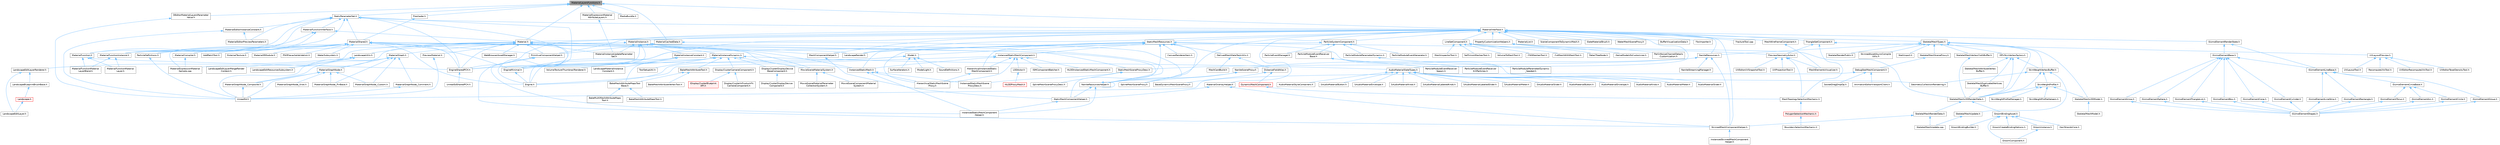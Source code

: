 digraph "MaterialLayersFunctions.h"
{
 // INTERACTIVE_SVG=YES
 // LATEX_PDF_SIZE
  bgcolor="transparent";
  edge [fontname=Helvetica,fontsize=10,labelfontname=Helvetica,labelfontsize=10];
  node [fontname=Helvetica,fontsize=10,shape=box,height=0.2,width=0.4];
  Node1 [id="Node000001",label="MaterialLayersFunctions.h",height=0.2,width=0.4,color="gray40", fillcolor="grey60", style="filled", fontcolor="black",tooltip=" "];
  Node1 -> Node2 [id="edge1_Node000001_Node000002",dir="back",color="steelblue1",style="solid",tooltip=" "];
  Node2 [id="Node000002",label="DEditorMaterialLayersParameter\lValue.h",height=0.2,width=0.4,color="grey40", fillcolor="white", style="filled",URL="$d8/d85/DEditorMaterialLayersParameterValue_8h.html",tooltip=" "];
  Node2 -> Node3 [id="edge2_Node000002_Node000003",dir="back",color="steelblue1",style="solid",tooltip=" "];
  Node3 [id="Node000003",label="UnrealEd.h",height=0.2,width=0.4,color="grey40", fillcolor="white", style="filled",URL="$d2/d5f/UnrealEd_8h.html",tooltip=" "];
  Node1 -> Node4 [id="edge3_Node000001_Node000004",dir="back",color="steelblue1",style="solid",tooltip=" "];
  Node4 [id="Node000004",label="Material.h",height=0.2,width=0.4,color="grey40", fillcolor="white", style="filled",URL="$df/d12/Material_8h.html",tooltip=" "];
  Node4 -> Node5 [id="edge4_Node000004_Node000005",dir="back",color="steelblue1",style="solid",tooltip=" "];
  Node5 [id="Node000005",label="EngineMinimal.h",height=0.2,width=0.4,color="grey40", fillcolor="white", style="filled",URL="$d0/d2c/EngineMinimal_8h.html",tooltip=" "];
  Node5 -> Node6 [id="edge5_Node000005_Node000006",dir="back",color="steelblue1",style="solid",tooltip=" "];
  Node6 [id="Node000006",label="Engine.h",height=0.2,width=0.4,color="grey40", fillcolor="white", style="filled",URL="$d1/d34/Public_2Engine_8h.html",tooltip=" "];
  Node4 -> Node7 [id="edge6_Node000004_Node000007",dir="back",color="steelblue1",style="solid",tooltip=" "];
  Node7 [id="Node000007",label="EngineSharedPCH.h",height=0.2,width=0.4,color="grey40", fillcolor="white", style="filled",URL="$dc/dbb/EngineSharedPCH_8h.html",tooltip=" "];
  Node7 -> Node8 [id="edge7_Node000007_Node000008",dir="back",color="steelblue1",style="solid",tooltip=" "];
  Node8 [id="Node000008",label="UnrealEdSharedPCH.h",height=0.2,width=0.4,color="grey40", fillcolor="white", style="filled",URL="$d1/de6/UnrealEdSharedPCH_8h.html",tooltip=" "];
  Node4 -> Node9 [id="edge8_Node000004_Node000009",dir="back",color="steelblue1",style="solid",tooltip=" "];
  Node9 [id="Node000009",label="InstancedStaticMesh.h",height=0.2,width=0.4,color="grey40", fillcolor="white", style="filled",URL="$dd/d89/InstancedStaticMesh_8h.html",tooltip=" "];
  Node9 -> Node10 [id="edge9_Node000009_Node000010",dir="back",color="steelblue1",style="solid",tooltip=" "];
  Node10 [id="Node000010",label="HierarchicalStaticMeshScene\lProxy.h",height=0.2,width=0.4,color="grey40", fillcolor="white", style="filled",URL="$d3/d4d/HierarchicalStaticMeshSceneProxy_8h.html",tooltip=" "];
  Node9 -> Node11 [id="edge10_Node000009_Node000011",dir="back",color="steelblue1",style="solid",tooltip=" "];
  Node11 [id="Node000011",label="InstancedStaticMeshComponent\lHelper.h",height=0.2,width=0.4,color="grey40", fillcolor="white", style="filled",URL="$dc/dc7/InstancedStaticMeshComponentHelper_8h.html",tooltip=" "];
  Node9 -> Node12 [id="edge11_Node000009_Node000012",dir="back",color="steelblue1",style="solid",tooltip=" "];
  Node12 [id="Node000012",label="InstancedStaticMeshScene\lProxyDesc.h",height=0.2,width=0.4,color="grey40", fillcolor="white", style="filled",URL="$db/dcf/InstancedStaticMeshSceneProxyDesc_8h.html",tooltip=" "];
  Node4 -> Node13 [id="edge12_Node000004_Node000013",dir="back",color="steelblue1",style="solid",tooltip=" "];
  Node13 [id="Node000013",label="LandscapeEditResourcesSubsystem.h",height=0.2,width=0.4,color="grey40", fillcolor="white", style="filled",URL="$db/d28/LandscapeEditResourcesSubsystem_8h.html",tooltip=" "];
  Node4 -> Node14 [id="edge13_Node000004_Node000014",dir="back",color="steelblue1",style="solid",tooltip=" "];
  Node14 [id="Node000014",label="LandscapeUtils.h",height=0.2,width=0.4,color="grey40", fillcolor="white", style="filled",URL="$d0/dc0/LandscapeUtils_8h.html",tooltip=" "];
  Node14 -> Node15 [id="edge14_Node000014_Node000015",dir="back",color="steelblue1",style="solid",tooltip=" "];
  Node15 [id="Node000015",label="LandscapeEditLayerMergeRender\lContext.h",height=0.2,width=0.4,color="grey40", fillcolor="white", style="filled",URL="$d1/d40/LandscapeEditLayerMergeRenderContext_8h.html",tooltip=" "];
  Node14 -> Node16 [id="edge15_Node000014_Node000016",dir="back",color="steelblue1",style="solid",tooltip=" "];
  Node16 [id="Node000016",label="LandscapeEditLayerRenderer.h",height=0.2,width=0.4,color="grey40", fillcolor="white", style="filled",URL="$d4/ddf/LandscapeEditLayerRenderer_8h.html",tooltip=" "];
  Node16 -> Node17 [id="edge16_Node000016_Node000017",dir="back",color="steelblue1",style="solid",tooltip=" "];
  Node17 [id="Node000017",label="LandscapeBlueprintBrushBase.h",height=0.2,width=0.4,color="grey40", fillcolor="white", style="filled",URL="$d5/de5/LandscapeBlueprintBrushBase_8h.html",tooltip=" "];
  Node17 -> Node18 [id="edge17_Node000017_Node000018",dir="back",color="steelblue1",style="solid",tooltip=" "];
  Node18 [id="Node000018",label="Landscape.h",height=0.2,width=0.4,color="red", fillcolor="#FFF0F0", style="filled",URL="$d5/dd6/Landscape_8h.html",tooltip=" "];
  Node18 -> Node20 [id="edge18_Node000018_Node000020",dir="back",color="steelblue1",style="solid",tooltip=" "];
  Node20 [id="Node000020",label="LandscapeEditLayer.h",height=0.2,width=0.4,color="grey40", fillcolor="white", style="filled",URL="$d2/d34/LandscapeEditLayer_8h.html",tooltip=" "];
  Node16 -> Node20 [id="edge19_Node000016_Node000020",dir="back",color="steelblue1",style="solid",tooltip=" "];
  Node14 -> Node13 [id="edge20_Node000014_Node000013",dir="back",color="steelblue1",style="solid",tooltip=" "];
  Node4 -> Node24 [id="edge21_Node000004_Node000024",dir="back",color="steelblue1",style="solid",tooltip=" "];
  Node24 [id="Node000024",label="MaterialExpressionMaterial\lSample.cpp",height=0.2,width=0.4,color="grey40", fillcolor="white", style="filled",URL="$d0/dbd/MaterialExpressionMaterialSample_8cpp.html",tooltip=" "];
  Node4 -> Node25 [id="edge22_Node000004_Node000025",dir="back",color="steelblue1",style="solid",tooltip=" "];
  Node25 [id="Node000025",label="MaterialFunctionInstance.h",height=0.2,width=0.4,color="grey40", fillcolor="white", style="filled",URL="$dd/d09/MaterialFunctionInstance_8h.html",tooltip=" "];
  Node25 -> Node26 [id="edge23_Node000025_Node000026",dir="back",color="steelblue1",style="solid",tooltip=" "];
  Node26 [id="Node000026",label="MaterialFunctionMaterial\lLayer.h",height=0.2,width=0.4,color="grey40", fillcolor="white", style="filled",URL="$d5/db3/MaterialFunctionMaterialLayer_8h.html",tooltip=" "];
  Node25 -> Node27 [id="edge24_Node000025_Node000027",dir="back",color="steelblue1",style="solid",tooltip=" "];
  Node27 [id="Node000027",label="MaterialFunctionMaterial\lLayerBlend.h",height=0.2,width=0.4,color="grey40", fillcolor="white", style="filled",URL="$d9/d8a/MaterialFunctionMaterialLayerBlend_8h.html",tooltip=" "];
  Node4 -> Node28 [id="edge25_Node000004_Node000028",dir="back",color="steelblue1",style="solid",tooltip=" "];
  Node28 [id="Node000028",label="MaterialGraph.h",height=0.2,width=0.4,color="grey40", fillcolor="white", style="filled",URL="$dd/d8d/MaterialGraph_8h.html",tooltip=" "];
  Node28 -> Node29 [id="edge26_Node000028_Node000029",dir="back",color="steelblue1",style="solid",tooltip=" "];
  Node29 [id="Node000029",label="MaterialGraphNode.h",height=0.2,width=0.4,color="grey40", fillcolor="white", style="filled",URL="$d7/d89/MaterialGraphNode_8h.html",tooltip=" "];
  Node29 -> Node30 [id="edge27_Node000029_Node000030",dir="back",color="steelblue1",style="solid",tooltip=" "];
  Node30 [id="Node000030",label="MaterialGraphNode_Composite.h",height=0.2,width=0.4,color="grey40", fillcolor="white", style="filled",URL="$d0/d2a/MaterialGraphNode__Composite_8h.html",tooltip=" "];
  Node30 -> Node3 [id="edge28_Node000030_Node000003",dir="back",color="steelblue1",style="solid",tooltip=" "];
  Node29 -> Node31 [id="edge29_Node000029_Node000031",dir="back",color="steelblue1",style="solid",tooltip=" "];
  Node31 [id="Node000031",label="MaterialGraphNode_Custom.h",height=0.2,width=0.4,color="grey40", fillcolor="white", style="filled",URL="$d5/d6c/MaterialGraphNode__Custom_8h.html",tooltip=" "];
  Node29 -> Node32 [id="edge30_Node000029_Node000032",dir="back",color="steelblue1",style="solid",tooltip=" "];
  Node32 [id="Node000032",label="MaterialGraphNode_Knot.h",height=0.2,width=0.4,color="grey40", fillcolor="white", style="filled",URL="$d0/dfe/MaterialGraphNode__Knot_8h.html",tooltip=" "];
  Node29 -> Node33 [id="edge31_Node000029_Node000033",dir="back",color="steelblue1",style="solid",tooltip=" "];
  Node33 [id="Node000033",label="MaterialGraphNode_PinBase.h",height=0.2,width=0.4,color="grey40", fillcolor="white", style="filled",URL="$d5/dda/MaterialGraphNode__PinBase_8h.html",tooltip=" "];
  Node29 -> Node3 [id="edge32_Node000029_Node000003",dir="back",color="steelblue1",style="solid",tooltip=" "];
  Node28 -> Node34 [id="edge33_Node000028_Node000034",dir="back",color="steelblue1",style="solid",tooltip=" "];
  Node34 [id="Node000034",label="MaterialGraphNode_Comment.h",height=0.2,width=0.4,color="grey40", fillcolor="white", style="filled",URL="$da/db6/MaterialGraphNode__Comment_8h.html",tooltip=" "];
  Node34 -> Node3 [id="edge34_Node000034_Node000003",dir="back",color="steelblue1",style="solid",tooltip=" "];
  Node28 -> Node30 [id="edge35_Node000028_Node000030",dir="back",color="steelblue1",style="solid",tooltip=" "];
  Node28 -> Node31 [id="edge36_Node000028_Node000031",dir="back",color="steelblue1",style="solid",tooltip=" "];
  Node28 -> Node33 [id="edge37_Node000028_Node000033",dir="back",color="steelblue1",style="solid",tooltip=" "];
  Node28 -> Node3 [id="edge38_Node000028_Node000003",dir="back",color="steelblue1",style="solid",tooltip=" "];
  Node4 -> Node35 [id="edge39_Node000004_Node000035",dir="back",color="steelblue1",style="solid",tooltip=" "];
  Node35 [id="Node000035",label="MaterialInstanceUpdateParameter\lSet.h",height=0.2,width=0.4,color="grey40", fillcolor="white", style="filled",URL="$dd/df7/MaterialInstanceUpdateParameterSet_8h.html",tooltip=" "];
  Node4 -> Node36 [id="edge40_Node000004_Node000036",dir="back",color="steelblue1",style="solid",tooltip=" "];
  Node36 [id="Node000036",label="MeshComponentHelper.h",height=0.2,width=0.4,color="grey40", fillcolor="white", style="filled",URL="$d3/de8/MeshComponentHelper_8h.html",tooltip=" "];
  Node36 -> Node37 [id="edge41_Node000036_Node000037",dir="back",color="steelblue1",style="solid",tooltip=" "];
  Node37 [id="Node000037",label="StaticMeshComponentHelper.h",height=0.2,width=0.4,color="grey40", fillcolor="white", style="filled",URL="$dc/dc1/StaticMeshComponentHelper_8h.html",tooltip=" "];
  Node37 -> Node11 [id="edge42_Node000037_Node000011",dir="back",color="steelblue1",style="solid",tooltip=" "];
  Node4 -> Node38 [id="edge43_Node000004_Node000038",dir="back",color="steelblue1",style="solid",tooltip=" "];
  Node38 [id="Node000038",label="NaniteResourcesHelper.h",height=0.2,width=0.4,color="grey40", fillcolor="white", style="filled",URL="$dc/d48/NaniteResourcesHelper_8h.html",tooltip=" "];
  Node38 -> Node11 [id="edge44_Node000038_Node000011",dir="back",color="steelblue1",style="solid",tooltip=" "];
  Node38 -> Node38 [id="edge45_Node000038_Node000038",dir="back",color="steelblue1",style="solid",tooltip=" "];
  Node38 -> Node37 [id="edge46_Node000038_Node000037",dir="back",color="steelblue1",style="solid",tooltip=" "];
  Node4 -> Node39 [id="edge47_Node000004_Node000039",dir="back",color="steelblue1",style="solid",tooltip=" "];
  Node39 [id="Node000039",label="PreviewMaterial.h",height=0.2,width=0.4,color="grey40", fillcolor="white", style="filled",URL="$d4/de3/PreviewMaterial_8h.html",tooltip=" "];
  Node39 -> Node3 [id="edge48_Node000039_Node000003",dir="back",color="steelblue1",style="solid",tooltip=" "];
  Node4 -> Node40 [id="edge49_Node000004_Node000040",dir="back",color="steelblue1",style="solid",tooltip=" "];
  Node40 [id="Node000040",label="PrimitiveComponentHelper.h",height=0.2,width=0.4,color="grey40", fillcolor="white", style="filled",URL="$d1/d08/PrimitiveComponentHelper_8h.html",tooltip=" "];
  Node40 -> Node11 [id="edge50_Node000040_Node000011",dir="back",color="steelblue1",style="solid",tooltip=" "];
  Node40 -> Node41 [id="edge51_Node000040_Node000041",dir="back",color="steelblue1",style="solid",tooltip=" "];
  Node41 [id="Node000041",label="SkinnedMeshComponentHelper.h",height=0.2,width=0.4,color="grey40", fillcolor="white", style="filled",URL="$db/d81/SkinnedMeshComponentHelper_8h.html",tooltip=" "];
  Node41 -> Node42 [id="edge52_Node000041_Node000042",dir="back",color="steelblue1",style="solid",tooltip=" "];
  Node42 [id="Node000042",label="InstancedSkinnedMeshComponent\lHelper.h",height=0.2,width=0.4,color="grey40", fillcolor="white", style="filled",URL="$d1/d86/InstancedSkinnedMeshComponentHelper_8h.html",tooltip=" "];
  Node4 -> Node43 [id="edge53_Node000004_Node000043",dir="back",color="steelblue1",style="solid",tooltip=" "];
  Node43 [id="Node000043",label="StaticMeshSceneProxyDesc.h",height=0.2,width=0.4,color="grey40", fillcolor="white", style="filled",URL="$d0/d31/StaticMeshSceneProxyDesc_8h.html",tooltip=" "];
  Node43 -> Node12 [id="edge54_Node000043_Node000012",dir="back",color="steelblue1",style="solid",tooltip=" "];
  Node43 -> Node44 [id="edge55_Node000043_Node000044",dir="back",color="steelblue1",style="solid",tooltip=" "];
  Node44 [id="Node000044",label="SplineMeshSceneProxyDesc.h",height=0.2,width=0.4,color="grey40", fillcolor="white", style="filled",URL="$db/d1b/SplineMeshSceneProxyDesc_8h.html",tooltip=" "];
  Node4 -> Node45 [id="edge56_Node000004_Node000045",dir="back",color="steelblue1",style="solid",tooltip=" "];
  Node45 [id="Node000045",label="WebBrowserAssetManager.h",height=0.2,width=0.4,color="grey40", fillcolor="white", style="filled",URL="$db/d79/WebBrowserAssetManager_8h.html",tooltip=" "];
  Node1 -> Node46 [id="edge57_Node000001_Node000046",dir="back",color="steelblue1",style="solid",tooltip=" "];
  Node46 [id="Node000046",label="MaterialCachedData.h",height=0.2,width=0.4,color="grey40", fillcolor="white", style="filled",URL="$da/dd0/MaterialCachedData_8h.html",tooltip=" "];
  Node46 -> Node38 [id="edge58_Node000046_Node000038",dir="back",color="steelblue1",style="solid",tooltip=" "];
  Node46 -> Node40 [id="edge59_Node000046_Node000040",dir="back",color="steelblue1",style="solid",tooltip=" "];
  Node1 -> Node47 [id="edge60_Node000001_Node000047",dir="back",color="steelblue1",style="solid",tooltip=" "];
  Node47 [id="Node000047",label="MaterialExpressionMaterial\lAttributeLayers.h",height=0.2,width=0.4,color="grey40", fillcolor="white", style="filled",URL="$d1/db5/MaterialExpressionMaterialAttributeLayers_8h.html",tooltip=" "];
  Node47 -> Node35 [id="edge61_Node000047_Node000035",dir="back",color="steelblue1",style="solid",tooltip=" "];
  Node1 -> Node48 [id="edge62_Node000001_Node000048",dir="back",color="steelblue1",style="solid",tooltip=" "];
  Node48 [id="Node000048",label="MaterialInterface.h",height=0.2,width=0.4,color="grey40", fillcolor="white", style="filled",URL="$de/daa/MaterialInterface_8h.html",tooltip=" "];
  Node48 -> Node49 [id="edge63_Node000048_Node000049",dir="back",color="steelblue1",style="solid",tooltip=" "];
  Node49 [id="Node000049",label="AudioMaterialSlateTypes.h",height=0.2,width=0.4,color="grey40", fillcolor="white", style="filled",URL="$d3/d2d/AudioMaterialSlateTypes_8h.html",tooltip=" "];
  Node49 -> Node50 [id="edge64_Node000049_Node000050",dir="back",color="steelblue1",style="solid",tooltip=" "];
  Node50 [id="Node000050",label="AudioMaterialButton.h",height=0.2,width=0.4,color="grey40", fillcolor="white", style="filled",URL="$de/dca/AudioMaterialButton_8h.html",tooltip=" "];
  Node49 -> Node51 [id="edge65_Node000049_Node000051",dir="back",color="steelblue1",style="solid",tooltip=" "];
  Node51 [id="Node000051",label="AudioMaterialEnvelope.h",height=0.2,width=0.4,color="grey40", fillcolor="white", style="filled",URL="$d8/d42/AudioMaterialEnvelope_8h.html",tooltip=" "];
  Node49 -> Node52 [id="edge66_Node000049_Node000052",dir="back",color="steelblue1",style="solid",tooltip=" "];
  Node52 [id="Node000052",label="AudioMaterialKnob.h",height=0.2,width=0.4,color="grey40", fillcolor="white", style="filled",URL="$d1/d59/AudioMaterialKnob_8h.html",tooltip=" "];
  Node49 -> Node53 [id="edge67_Node000049_Node000053",dir="back",color="steelblue1",style="solid",tooltip=" "];
  Node53 [id="Node000053",label="AudioMaterialMeter.h",height=0.2,width=0.4,color="grey40", fillcolor="white", style="filled",URL="$d7/dc3/AudioMaterialMeter_8h.html",tooltip=" "];
  Node49 -> Node54 [id="edge68_Node000049_Node000054",dir="back",color="steelblue1",style="solid",tooltip=" "];
  Node54 [id="Node000054",label="AudioMaterialSlider.h",height=0.2,width=0.4,color="grey40", fillcolor="white", style="filled",URL="$de/db4/AudioMaterialSlider_8h.html",tooltip=" "];
  Node49 -> Node55 [id="edge69_Node000049_Node000055",dir="back",color="steelblue1",style="solid",tooltip=" "];
  Node55 [id="Node000055",label="AudioMaterialStyleContainers.h",height=0.2,width=0.4,color="grey40", fillcolor="white", style="filled",URL="$d2/d4e/AudioMaterialStyleContainers_8h.html",tooltip=" "];
  Node49 -> Node56 [id="edge70_Node000049_Node000056",dir="back",color="steelblue1",style="solid",tooltip=" "];
  Node56 [id="Node000056",label="SAudioMaterialButton.h",height=0.2,width=0.4,color="grey40", fillcolor="white", style="filled",URL="$d5/df6/SAudioMaterialButton_8h.html",tooltip=" "];
  Node49 -> Node57 [id="edge71_Node000049_Node000057",dir="back",color="steelblue1",style="solid",tooltip=" "];
  Node57 [id="Node000057",label="SAudioMaterialEnvelope.h",height=0.2,width=0.4,color="grey40", fillcolor="white", style="filled",URL="$d5/d2b/SAudioMaterialEnvelope_8h.html",tooltip=" "];
  Node49 -> Node58 [id="edge72_Node000049_Node000058",dir="back",color="steelblue1",style="solid",tooltip=" "];
  Node58 [id="Node000058",label="SAudioMaterialKnob.h",height=0.2,width=0.4,color="grey40", fillcolor="white", style="filled",URL="$d5/d68/SAudioMaterialKnob_8h.html",tooltip=" "];
  Node49 -> Node59 [id="edge73_Node000049_Node000059",dir="back",color="steelblue1",style="solid",tooltip=" "];
  Node59 [id="Node000059",label="SAudioMaterialLabeledKnob.h",height=0.2,width=0.4,color="grey40", fillcolor="white", style="filled",URL="$de/d2d/SAudioMaterialLabeledKnob_8h.html",tooltip=" "];
  Node49 -> Node60 [id="edge74_Node000049_Node000060",dir="back",color="steelblue1",style="solid",tooltip=" "];
  Node60 [id="Node000060",label="SAudioMaterialLabeledSlider.h",height=0.2,width=0.4,color="grey40", fillcolor="white", style="filled",URL="$d7/df2/SAudioMaterialLabeledSlider_8h.html",tooltip=" "];
  Node49 -> Node61 [id="edge75_Node000049_Node000061",dir="back",color="steelblue1",style="solid",tooltip=" "];
  Node61 [id="Node000061",label="SAudioMaterialMeter.h",height=0.2,width=0.4,color="grey40", fillcolor="white", style="filled",URL="$d9/da6/SAudioMaterialMeter_8h.html",tooltip=" "];
  Node49 -> Node62 [id="edge76_Node000049_Node000062",dir="back",color="steelblue1",style="solid",tooltip=" "];
  Node62 [id="Node000062",label="SAudioMaterialSlider.h",height=0.2,width=0.4,color="grey40", fillcolor="white", style="filled",URL="$d1/d37/SAudioMaterialSlider_8h.html",tooltip=" "];
  Node48 -> Node63 [id="edge77_Node000048_Node000063",dir="back",color="steelblue1",style="solid",tooltip=" "];
  Node63 [id="Node000063",label="BufferVisualizationData.h",height=0.2,width=0.4,color="grey40", fillcolor="white", style="filled",URL="$df/df1/BufferVisualizationData_8h.html",tooltip=" "];
  Node48 -> Node6 [id="edge78_Node000048_Node000006",dir="back",color="steelblue1",style="solid",tooltip=" "];
  Node48 -> Node7 [id="edge79_Node000048_Node000007",dir="back",color="steelblue1",style="solid",tooltip=" "];
  Node48 -> Node64 [id="edge80_Node000048_Node000064",dir="back",color="steelblue1",style="solid",tooltip=" "];
  Node64 [id="Node000064",label="FbxImporter.h",height=0.2,width=0.4,color="grey40", fillcolor="white", style="filled",URL="$d4/dfb/FbxImporter_8h.html",tooltip=" "];
  Node48 -> Node65 [id="edge81_Node000048_Node000065",dir="back",color="steelblue1",style="solid",tooltip=" "];
  Node65 [id="Node000065",label="FractureTool.cpp",height=0.2,width=0.4,color="grey40", fillcolor="white", style="filled",URL="$dc/d9a/FractureTool_8cpp.html",tooltip=" "];
  Node48 -> Node66 [id="edge82_Node000048_Node000066",dir="back",color="steelblue1",style="solid",tooltip=" "];
  Node66 [id="Node000066",label="GizmoElementRenderState.h",height=0.2,width=0.4,color="grey40", fillcolor="white", style="filled",URL="$dd/def/GizmoElementRenderState_8h.html",tooltip=" "];
  Node66 -> Node67 [id="edge83_Node000066_Node000067",dir="back",color="steelblue1",style="solid",tooltip=" "];
  Node67 [id="Node000067",label="GizmoElementBase.h",height=0.2,width=0.4,color="grey40", fillcolor="white", style="filled",URL="$d5/d19/GizmoElementBase_8h.html",tooltip=" "];
  Node67 -> Node68 [id="edge84_Node000067_Node000068",dir="back",color="steelblue1",style="solid",tooltip=" "];
  Node68 [id="Node000068",label="GizmoElementArrow.h",height=0.2,width=0.4,color="grey40", fillcolor="white", style="filled",URL="$df/d5b/GizmoElementArrow_8h.html",tooltip=" "];
  Node68 -> Node69 [id="edge85_Node000068_Node000069",dir="back",color="steelblue1",style="solid",tooltip=" "];
  Node69 [id="Node000069",label="GizmoElementShapes.h",height=0.2,width=0.4,color="grey40", fillcolor="white", style="filled",URL="$d9/d54/GizmoElementShapes_8h.html",tooltip=" "];
  Node67 -> Node70 [id="edge86_Node000067_Node000070",dir="back",color="steelblue1",style="solid",tooltip=" "];
  Node70 [id="Node000070",label="GizmoElementBox.h",height=0.2,width=0.4,color="grey40", fillcolor="white", style="filled",URL="$d6/d7f/GizmoElementBox_8h.html",tooltip=" "];
  Node70 -> Node69 [id="edge87_Node000070_Node000069",dir="back",color="steelblue1",style="solid",tooltip=" "];
  Node67 -> Node71 [id="edge88_Node000067_Node000071",dir="back",color="steelblue1",style="solid",tooltip=" "];
  Node71 [id="Node000071",label="GizmoElementCone.h",height=0.2,width=0.4,color="grey40", fillcolor="white", style="filled",URL="$dc/dca/GizmoElementCone_8h.html",tooltip=" "];
  Node71 -> Node69 [id="edge89_Node000071_Node000069",dir="back",color="steelblue1",style="solid",tooltip=" "];
  Node67 -> Node72 [id="edge90_Node000067_Node000072",dir="back",color="steelblue1",style="solid",tooltip=" "];
  Node72 [id="Node000072",label="GizmoElementCylinder.h",height=0.2,width=0.4,color="grey40", fillcolor="white", style="filled",URL="$da/dff/GizmoElementCylinder_8h.html",tooltip=" "];
  Node72 -> Node69 [id="edge91_Node000072_Node000069",dir="back",color="steelblue1",style="solid",tooltip=" "];
  Node67 -> Node73 [id="edge92_Node000067_Node000073",dir="back",color="steelblue1",style="solid",tooltip=" "];
  Node73 [id="Node000073",label="GizmoElementLineBase.h",height=0.2,width=0.4,color="grey40", fillcolor="white", style="filled",URL="$d4/d1b/GizmoElementLineBase_8h.html",tooltip=" "];
  Node73 -> Node74 [id="edge93_Node000073_Node000074",dir="back",color="steelblue1",style="solid",tooltip=" "];
  Node74 [id="Node000074",label="GizmoElementCircleBase.h",height=0.2,width=0.4,color="grey40", fillcolor="white", style="filled",URL="$d5/d29/GizmoElementCircleBase_8h.html",tooltip=" "];
  Node74 -> Node75 [id="edge94_Node000074_Node000075",dir="back",color="steelblue1",style="solid",tooltip=" "];
  Node75 [id="Node000075",label="GizmoElementArc.h",height=0.2,width=0.4,color="grey40", fillcolor="white", style="filled",URL="$dc/dda/GizmoElementArc_8h.html",tooltip=" "];
  Node75 -> Node69 [id="edge95_Node000075_Node000069",dir="back",color="steelblue1",style="solid",tooltip=" "];
  Node74 -> Node76 [id="edge96_Node000074_Node000076",dir="back",color="steelblue1",style="solid",tooltip=" "];
  Node76 [id="Node000076",label="GizmoElementCircle.h",height=0.2,width=0.4,color="grey40", fillcolor="white", style="filled",URL="$dd/dd8/GizmoElementCircle_8h.html",tooltip=" "];
  Node76 -> Node69 [id="edge97_Node000076_Node000069",dir="back",color="steelblue1",style="solid",tooltip=" "];
  Node74 -> Node77 [id="edge98_Node000074_Node000077",dir="back",color="steelblue1",style="solid",tooltip=" "];
  Node77 [id="Node000077",label="GizmoElementTorus.h",height=0.2,width=0.4,color="grey40", fillcolor="white", style="filled",URL="$df/d72/GizmoElementTorus_8h.html",tooltip=" "];
  Node77 -> Node69 [id="edge99_Node000077_Node000069",dir="back",color="steelblue1",style="solid",tooltip=" "];
  Node73 -> Node78 [id="edge100_Node000073_Node000078",dir="back",color="steelblue1",style="solid",tooltip=" "];
  Node78 [id="Node000078",label="GizmoElementGroup.h",height=0.2,width=0.4,color="grey40", fillcolor="white", style="filled",URL="$df/d24/GizmoElementGroup_8h.html",tooltip=" "];
  Node78 -> Node69 [id="edge101_Node000078_Node000069",dir="back",color="steelblue1",style="solid",tooltip=" "];
  Node73 -> Node79 [id="edge102_Node000073_Node000079",dir="back",color="steelblue1",style="solid",tooltip=" "];
  Node79 [id="Node000079",label="GizmoElementLineStrip.h",height=0.2,width=0.4,color="grey40", fillcolor="white", style="filled",URL="$d8/dca/GizmoElementLineStrip_8h.html",tooltip=" "];
  Node79 -> Node69 [id="edge103_Node000079_Node000069",dir="back",color="steelblue1",style="solid",tooltip=" "];
  Node73 -> Node80 [id="edge104_Node000073_Node000080",dir="back",color="steelblue1",style="solid",tooltip=" "];
  Node80 [id="Node000080",label="GizmoElementRectangle.h",height=0.2,width=0.4,color="grey40", fillcolor="white", style="filled",URL="$de/d3f/GizmoElementRectangle_8h.html",tooltip=" "];
  Node80 -> Node69 [id="edge105_Node000080_Node000069",dir="back",color="steelblue1",style="solid",tooltip=" "];
  Node67 -> Node81 [id="edge106_Node000067_Node000081",dir="back",color="steelblue1",style="solid",tooltip=" "];
  Node81 [id="Node000081",label="GizmoElementSphere.h",height=0.2,width=0.4,color="grey40", fillcolor="white", style="filled",URL="$df/d53/GizmoElementSphere_8h.html",tooltip=" "];
  Node81 -> Node69 [id="edge107_Node000081_Node000069",dir="back",color="steelblue1",style="solid",tooltip=" "];
  Node67 -> Node82 [id="edge108_Node000067_Node000082",dir="back",color="steelblue1",style="solid",tooltip=" "];
  Node82 [id="Node000082",label="GizmoElementTriangleList.h",height=0.2,width=0.4,color="grey40", fillcolor="white", style="filled",URL="$dc/dc3/GizmoElementTriangleList_8h.html",tooltip=" "];
  Node82 -> Node69 [id="edge109_Node000082_Node000069",dir="back",color="steelblue1",style="solid",tooltip=" "];
  Node66 -> Node73 [id="edge110_Node000066_Node000073",dir="back",color="steelblue1",style="solid",tooltip=" "];
  Node48 -> Node83 [id="edge111_Node000048_Node000083",dir="back",color="steelblue1",style="solid",tooltip=" "];
  Node83 [id="Node000083",label="LandscapeRender.h",height=0.2,width=0.4,color="grey40", fillcolor="white", style="filled",URL="$df/d67/LandscapeRender_8h.html",tooltip=" "];
  Node48 -> Node84 [id="edge112_Node000048_Node000084",dir="back",color="steelblue1",style="solid",tooltip=" "];
  Node84 [id="Node000084",label="LineSetComponent.h",height=0.2,width=0.4,color="grey40", fillcolor="white", style="filled",URL="$d7/d6b/LineSetComponent_8h.html",tooltip=" "];
  Node84 -> Node85 [id="edge113_Node000084_Node000085",dir="back",color="steelblue1",style="solid",tooltip=" "];
  Node85 [id="Node000085",label="CSGMeshesTool.h",height=0.2,width=0.4,color="grey40", fillcolor="white", style="filled",URL="$db/dd1/CSGMeshesTool_8h.html",tooltip=" "];
  Node84 -> Node86 [id="edge114_Node000084_Node000086",dir="back",color="steelblue1",style="solid",tooltip=" "];
  Node86 [id="Node000086",label="CutMeshWithMeshTool.h",height=0.2,width=0.4,color="grey40", fillcolor="white", style="filled",URL="$d2/d2c/CutMeshWithMeshTool_8h.html",tooltip=" "];
  Node84 -> Node87 [id="edge115_Node000084_Node000087",dir="back",color="steelblue1",style="solid",tooltip=" "];
  Node87 [id="Node000087",label="MeshInspectorTool.h",height=0.2,width=0.4,color="grey40", fillcolor="white", style="filled",URL="$de/da1/MeshInspectorTool_8h.html",tooltip=" "];
  Node84 -> Node88 [id="edge116_Node000084_Node000088",dir="back",color="steelblue1",style="solid",tooltip=" "];
  Node88 [id="Node000088",label="PreviewGeometryActor.h",height=0.2,width=0.4,color="grey40", fillcolor="white", style="filled",URL="$d3/d38/PreviewGeometryActor_8h.html",tooltip=" "];
  Node88 -> Node89 [id="edge117_Node000088_Node000089",dir="back",color="steelblue1",style="solid",tooltip=" "];
  Node89 [id="Node000089",label="MeshElementsVisualizer.h",height=0.2,width=0.4,color="grey40", fillcolor="white", style="filled",URL="$d9/d01/MeshElementsVisualizer_8h.html",tooltip=" "];
  Node88 -> Node90 [id="edge118_Node000088_Node000090",dir="back",color="steelblue1",style="solid",tooltip=" "];
  Node90 [id="Node000090",label="MeshTopologySelectionMechanic.h",height=0.2,width=0.4,color="grey40", fillcolor="white", style="filled",URL="$d5/d15/MeshTopologySelectionMechanic_8h.html",tooltip=" "];
  Node90 -> Node91 [id="edge119_Node000090_Node000091",dir="back",color="steelblue1",style="solid",tooltip=" "];
  Node91 [id="Node000091",label="PolygonSelectionMechanic.h",height=0.2,width=0.4,color="red", fillcolor="#FFF0F0", style="filled",URL="$da/dff/PolygonSelectionMechanic_8h.html",tooltip=" "];
  Node91 -> Node92 [id="edge120_Node000091_Node000092",dir="back",color="steelblue1",style="solid",tooltip=" "];
  Node92 [id="Node000092",label="BoundarySelectionMechanic.h",height=0.2,width=0.4,color="grey40", fillcolor="white", style="filled",URL="$d8/dd6/BoundarySelectionMechanic_8h.html",tooltip=" "];
  Node88 -> Node94 [id="edge121_Node000088_Node000094",dir="back",color="steelblue1",style="solid",tooltip=" "];
  Node94 [id="Node000094",label="UVEditorUVSnapshotTool.h",height=0.2,width=0.4,color="grey40", fillcolor="white", style="filled",URL="$d4/dd6/UVEditorUVSnapshotTool_8h.html",tooltip=" "];
  Node88 -> Node95 [id="edge122_Node000088_Node000095",dir="back",color="steelblue1",style="solid",tooltip=" "];
  Node95 [id="Node000095",label="UVProjectionTool.h",height=0.2,width=0.4,color="grey40", fillcolor="white", style="filled",URL="$d5/d4f/UVProjectionTool_8h.html",tooltip=" "];
  Node84 -> Node96 [id="edge123_Node000084_Node000096",dir="back",color="steelblue1",style="solid",tooltip=" "];
  Node96 [id="Node000096",label="SelfUnionMeshesTool.h",height=0.2,width=0.4,color="grey40", fillcolor="white", style="filled",URL="$dc/dad/SelfUnionMeshesTool_8h.html",tooltip=" "];
  Node84 -> Node97 [id="edge124_Node000084_Node000097",dir="back",color="steelblue1",style="solid",tooltip=" "];
  Node97 [id="Node000097",label="VolumeToMeshTool.h",height=0.2,width=0.4,color="grey40", fillcolor="white", style="filled",URL="$de/d64/VolumeToMeshTool_8h.html",tooltip=" "];
  Node48 -> Node4 [id="edge125_Node000048_Node000004",dir="back",color="steelblue1",style="solid",tooltip=" "];
  Node48 -> Node98 [id="edge126_Node000048_Node000098",dir="back",color="steelblue1",style="solid",tooltip=" "];
  Node98 [id="Node000098",label="MaterialInstance.h",height=0.2,width=0.4,color="grey40", fillcolor="white", style="filled",URL="$d7/d9c/MaterialInstance_8h.html",tooltip=" "];
  Node98 -> Node5 [id="edge127_Node000098_Node000005",dir="back",color="steelblue1",style="solid",tooltip=" "];
  Node98 -> Node7 [id="edge128_Node000098_Node000007",dir="back",color="steelblue1",style="solid",tooltip=" "];
  Node98 -> Node25 [id="edge129_Node000098_Node000025",dir="back",color="steelblue1",style="solid",tooltip=" "];
  Node98 -> Node99 [id="edge130_Node000098_Node000099",dir="back",color="steelblue1",style="solid",tooltip=" "];
  Node99 [id="Node000099",label="MaterialInstanceConstant.h",height=0.2,width=0.4,color="grey40", fillcolor="white", style="filled",URL="$d5/da5/MaterialInstanceConstant_8h.html",tooltip=" "];
  Node99 -> Node6 [id="edge131_Node000099_Node000006",dir="back",color="steelblue1",style="solid",tooltip=" "];
  Node99 -> Node100 [id="edge132_Node000099_Node000100",dir="back",color="steelblue1",style="solid",tooltip=" "];
  Node100 [id="Node000100",label="LandscapeMaterialInstance\lConstant.h",height=0.2,width=0.4,color="grey40", fillcolor="white", style="filled",URL="$d5/d42/LandscapeMaterialInstanceConstant_8h.html",tooltip=" "];
  Node99 -> Node101 [id="edge133_Node000099_Node000101",dir="back",color="steelblue1",style="solid",tooltip=" "];
  Node101 [id="Node000101",label="VolumeTextureThumbnailRenderer.h",height=0.2,width=0.4,color="grey40", fillcolor="white", style="filled",URL="$df/df9/VolumeTextureThumbnailRenderer_8h.html",tooltip=" "];
  Node98 -> Node102 [id="edge134_Node000098_Node000102",dir="back",color="steelblue1",style="solid",tooltip=" "];
  Node102 [id="Node000102",label="MaterialInstanceDynamic.h",height=0.2,width=0.4,color="grey40", fillcolor="white", style="filled",URL="$dc/df3/MaterialInstanceDynamic_8h.html",tooltip=" "];
  Node102 -> Node49 [id="edge135_Node000102_Node000049",dir="back",color="steelblue1",style="solid",tooltip=" "];
  Node102 -> Node103 [id="edge136_Node000102_Node000103",dir="back",color="steelblue1",style="solid",tooltip=" "];
  Node103 [id="Node000103",label="BakeMeshAttributeMapsTool\lBase.h",height=0.2,width=0.4,color="grey40", fillcolor="white", style="filled",URL="$dc/d68/BakeMeshAttributeMapsToolBase_8h.html",tooltip=" "];
  Node103 -> Node104 [id="edge137_Node000103_Node000104",dir="back",color="steelblue1",style="solid",tooltip=" "];
  Node104 [id="Node000104",label="BakeMeshAttributeMapsTool.h",height=0.2,width=0.4,color="grey40", fillcolor="white", style="filled",URL="$d8/d14/BakeMeshAttributeMapsTool_8h.html",tooltip=" "];
  Node103 -> Node105 [id="edge138_Node000103_Node000105",dir="back",color="steelblue1",style="solid",tooltip=" "];
  Node105 [id="Node000105",label="BakeMultiMeshAttributeMaps\lTool.h",height=0.2,width=0.4,color="grey40", fillcolor="white", style="filled",URL="$d7/d65/BakeMultiMeshAttributeMapsTool_8h.html",tooltip=" "];
  Node102 -> Node106 [id="edge139_Node000102_Node000106",dir="back",color="steelblue1",style="solid",tooltip=" "];
  Node106 [id="Node000106",label="BakeMeshAttributeTool.h",height=0.2,width=0.4,color="grey40", fillcolor="white", style="filled",URL="$d0/d82/BakeMeshAttributeTool_8h.html",tooltip=" "];
  Node106 -> Node103 [id="edge140_Node000106_Node000103",dir="back",color="steelblue1",style="solid",tooltip=" "];
  Node106 -> Node107 [id="edge141_Node000106_Node000107",dir="back",color="steelblue1",style="solid",tooltip=" "];
  Node107 [id="Node000107",label="BakeMeshAttributeVertexTool.h",height=0.2,width=0.4,color="grey40", fillcolor="white", style="filled",URL="$d6/d76/BakeMeshAttributeVertexTool_8h.html",tooltip=" "];
  Node102 -> Node108 [id="edge142_Node000102_Node000108",dir="back",color="steelblue1",style="solid",tooltip=" "];
  Node108 [id="Node000108",label="DisplayClusterCameraComponent.h",height=0.2,width=0.4,color="grey40", fillcolor="white", style="filled",URL="$dd/d6b/DisplayClusterCameraComponent_8h.html",tooltip=" "];
  Node108 -> Node109 [id="edge143_Node000108_Node000109",dir="back",color="steelblue1",style="solid",tooltip=" "];
  Node109 [id="Node000109",label="DisplayClusterInFrustumFit\lCameraComponent.h",height=0.2,width=0.4,color="grey40", fillcolor="white", style="filled",URL="$d5/d53/DisplayClusterInFrustumFitCameraComponent_8h.html",tooltip=" "];
  Node108 -> Node110 [id="edge144_Node000108_Node000110",dir="back",color="steelblue1",style="solid",tooltip=" "];
  Node110 [id="Node000110",label="IDisplayClusterBlueprint\lAPI.h",height=0.2,width=0.4,color="red", fillcolor="#FFF0F0", style="filled",URL="$d6/dd6/IDisplayClusterBlueprintAPI_8h.html",tooltip=" "];
  Node102 -> Node112 [id="edge145_Node000102_Node000112",dir="back",color="steelblue1",style="solid",tooltip=" "];
  Node112 [id="Node000112",label="DisplayClusterDisplayDevice\lBaseComponent.h",height=0.2,width=0.4,color="grey40", fillcolor="white", style="filled",URL="$d6/d67/DisplayClusterDisplayDeviceBaseComponent_8h.html",tooltip=" "];
  Node112 -> Node113 [id="edge146_Node000112_Node000113",dir="back",color="steelblue1",style="solid",tooltip=" "];
  Node113 [id="Node000113",label="DisplayClusterDisplayDevice\lComponent.h",height=0.2,width=0.4,color="grey40", fillcolor="white", style="filled",URL="$db/d86/DisplayClusterDisplayDeviceComponent_8h.html",tooltip=" "];
  Node102 -> Node5 [id="edge147_Node000102_Node000005",dir="back",color="steelblue1",style="solid",tooltip=" "];
  Node102 -> Node7 [id="edge148_Node000102_Node000007",dir="back",color="steelblue1",style="solid",tooltip=" "];
  Node102 -> Node114 [id="edge149_Node000102_Node000114",dir="back",color="steelblue1",style="solid",tooltip=" "];
  Node114 [id="Node000114",label="MovieSceneMaterialSystem.h",height=0.2,width=0.4,color="grey40", fillcolor="white", style="filled",URL="$d2/d2f/MovieSceneMaterialSystem_8h.html",tooltip=" "];
  Node114 -> Node115 [id="edge150_Node000114_Node000115",dir="back",color="steelblue1",style="solid",tooltip=" "];
  Node115 [id="Node000115",label="MovieSceneComponentMaterial\lSystem.h",height=0.2,width=0.4,color="grey40", fillcolor="white", style="filled",URL="$d7/d7c/MovieSceneComponentMaterialSystem_8h.html",tooltip=" "];
  Node114 -> Node116 [id="edge151_Node000114_Node000116",dir="back",color="steelblue1",style="solid",tooltip=" "];
  Node116 [id="Node000116",label="MovieSceneMaterialParameter\lCollectionSystem.h",height=0.2,width=0.4,color="grey40", fillcolor="white", style="filled",URL="$d4/d18/MovieSceneMaterialParameterCollectionSystem_8h.html",tooltip=" "];
  Node102 -> Node117 [id="edge152_Node000102_Node000117",dir="back",color="steelblue1",style="solid",tooltip=" "];
  Node117 [id="Node000117",label="ToolSetupUtil.h",height=0.2,width=0.4,color="grey40", fillcolor="white", style="filled",URL="$d1/d7f/ToolSetupUtil_8h.html",tooltip=" "];
  Node98 -> Node35 [id="edge153_Node000098_Node000035",dir="back",color="steelblue1",style="solid",tooltip=" "];
  Node98 -> Node114 [id="edge154_Node000098_Node000114",dir="back",color="steelblue1",style="solid",tooltip=" "];
  Node48 -> Node118 [id="edge155_Node000048_Node000118",dir="back",color="steelblue1",style="solid",tooltip=" "];
  Node118 [id="Node000118",label="MaterialList.h",height=0.2,width=0.4,color="grey40", fillcolor="white", style="filled",URL="$df/d0c/MaterialList_8h.html",tooltip=" "];
  Node48 -> Node119 [id="edge156_Node000048_Node000119",dir="back",color="steelblue1",style="solid",tooltip=" "];
  Node119 [id="Node000119",label="MaterialOverlayHelper.h",height=0.2,width=0.4,color="grey40", fillcolor="white", style="filled",URL="$d4/d43/MaterialOverlayHelper_8h.html",tooltip=" "];
  Node119 -> Node41 [id="edge157_Node000119_Node000041",dir="back",color="steelblue1",style="solid",tooltip=" "];
  Node119 -> Node37 [id="edge158_Node000119_Node000037",dir="back",color="steelblue1",style="solid",tooltip=" "];
  Node48 -> Node36 [id="edge159_Node000048_Node000036",dir="back",color="steelblue1",style="solid",tooltip=" "];
  Node48 -> Node120 [id="edge160_Node000048_Node000120",dir="back",color="steelblue1",style="solid",tooltip=" "];
  Node120 [id="Node000120",label="MeshWireframeComponent.h",height=0.2,width=0.4,color="grey40", fillcolor="white", style="filled",URL="$d7/d66/MeshWireframeComponent_8h.html",tooltip=" "];
  Node120 -> Node89 [id="edge161_Node000120_Node000089",dir="back",color="steelblue1",style="solid",tooltip=" "];
  Node48 -> Node121 [id="edge162_Node000048_Node000121",dir="back",color="steelblue1",style="solid",tooltip=" "];
  Node121 [id="Node000121",label="NaniteResources.h",height=0.2,width=0.4,color="grey40", fillcolor="white", style="filled",URL="$d7/d8b/NaniteResources_8h.html",tooltip=" "];
  Node121 -> Node122 [id="edge163_Node000121_Node000122",dir="back",color="steelblue1",style="solid",tooltip=" "];
  Node122 [id="Node000122",label="NaniteSceneProxy.h",height=0.2,width=0.4,color="grey40", fillcolor="white", style="filled",URL="$de/dae/NaniteSceneProxy_8h.html",tooltip=" "];
  Node122 -> Node38 [id="edge164_Node000122_Node000038",dir="back",color="steelblue1",style="solid",tooltip=" "];
  Node122 -> Node123 [id="edge165_Node000122_Node000123",dir="back",color="steelblue1",style="solid",tooltip=" "];
  Node123 [id="Node000123",label="SplineMeshSceneProxy.h",height=0.2,width=0.4,color="grey40", fillcolor="white", style="filled",URL="$dd/dcb/SplineMeshSceneProxy_8h.html",tooltip=" "];
  Node121 -> Node124 [id="edge166_Node000121_Node000124",dir="back",color="steelblue1",style="solid",tooltip=" "];
  Node124 [id="Node000124",label="NaniteStreamingManager.h",height=0.2,width=0.4,color="grey40", fillcolor="white", style="filled",URL="$d2/d3f/NaniteStreamingManager_8h.html",tooltip=" "];
  Node121 -> Node41 [id="edge167_Node000121_Node000041",dir="back",color="steelblue1",style="solid",tooltip=" "];
  Node121 -> Node43 [id="edge168_Node000121_Node000043",dir="back",color="steelblue1",style="solid",tooltip=" "];
  Node48 -> Node38 [id="edge169_Node000048_Node000038",dir="back",color="steelblue1",style="solid",tooltip=" "];
  Node48 -> Node125 [id="edge170_Node000048_Node000125",dir="back",color="steelblue1",style="solid",tooltip=" "];
  Node125 [id="Node000125",label="ParticleSystemComponent.h",height=0.2,width=0.4,color="grey40", fillcolor="white", style="filled",URL="$d4/d17/ParticleSystemComponent_8h.html",tooltip=" "];
  Node125 -> Node5 [id="edge171_Node000125_Node000005",dir="back",color="steelblue1",style="solid",tooltip=" "];
  Node125 -> Node126 [id="edge172_Node000125_Node000126",dir="back",color="steelblue1",style="solid",tooltip=" "];
  Node126 [id="Node000126",label="ParticleEventManager.h",height=0.2,width=0.4,color="grey40", fillcolor="white", style="filled",URL="$dc/df9/ParticleEventManager_8h.html",tooltip=" "];
  Node125 -> Node127 [id="edge173_Node000125_Node000127",dir="back",color="steelblue1",style="solid",tooltip=" "];
  Node127 [id="Node000127",label="ParticleModuleEventGenerator.h",height=0.2,width=0.4,color="grey40", fillcolor="white", style="filled",URL="$dd/df1/ParticleModuleEventGenerator_8h.html",tooltip=" "];
  Node125 -> Node128 [id="edge174_Node000125_Node000128",dir="back",color="steelblue1",style="solid",tooltip=" "];
  Node128 [id="Node000128",label="ParticleModuleEventReceiver\lBase.h",height=0.2,width=0.4,color="grey40", fillcolor="white", style="filled",URL="$d2/d65/ParticleModuleEventReceiverBase_8h.html",tooltip=" "];
  Node128 -> Node129 [id="edge175_Node000128_Node000129",dir="back",color="steelblue1",style="solid",tooltip=" "];
  Node129 [id="Node000129",label="ParticleModuleEventReceiver\lKillParticles.h",height=0.2,width=0.4,color="grey40", fillcolor="white", style="filled",URL="$df/d67/ParticleModuleEventReceiverKillParticles_8h.html",tooltip=" "];
  Node128 -> Node130 [id="edge176_Node000128_Node000130",dir="back",color="steelblue1",style="solid",tooltip=" "];
  Node130 [id="Node000130",label="ParticleModuleEventReceiver\lSpawn.h",height=0.2,width=0.4,color="grey40", fillcolor="white", style="filled",URL="$df/da0/ParticleModuleEventReceiverSpawn_8h.html",tooltip=" "];
  Node125 -> Node131 [id="edge177_Node000125_Node000131",dir="back",color="steelblue1",style="solid",tooltip=" "];
  Node131 [id="Node000131",label="ParticleModuleParameterDynamic.h",height=0.2,width=0.4,color="grey40", fillcolor="white", style="filled",URL="$d3/d04/ParticleModuleParameterDynamic_8h.html",tooltip=" "];
  Node131 -> Node132 [id="edge178_Node000131_Node000132",dir="back",color="steelblue1",style="solid",tooltip=" "];
  Node132 [id="Node000132",label="ParticleModuleParameterDynamic\l_Seeded.h",height=0.2,width=0.4,color="grey40", fillcolor="white", style="filled",URL="$de/d89/ParticleModuleParameterDynamic__Seeded_8h.html",tooltip=" "];
  Node48 -> Node40 [id="edge179_Node000048_Node000040",dir="back",color="steelblue1",style="solid",tooltip=" "];
  Node48 -> Node133 [id="edge180_Node000048_Node000133",dir="back",color="steelblue1",style="solid",tooltip=" "];
  Node133 [id="Node000133",label="PropertyCustomizationHelpers.h",height=0.2,width=0.4,color="grey40", fillcolor="white", style="filled",URL="$d7/dd0/PropertyCustomizationHelpers_8h.html",tooltip=" "];
  Node133 -> Node134 [id="edge181_Node000133_Node000134",dir="back",color="steelblue1",style="solid",tooltip=" "];
  Node134 [id="Node000134",label="DetailTreeNode.h",height=0.2,width=0.4,color="grey40", fillcolor="white", style="filled",URL="$d8/d32/DetailTreeNode_8h.html",tooltip=" "];
  Node133 -> Node135 [id="edge182_Node000133_Node000135",dir="back",color="steelblue1",style="solid",tooltip=" "];
  Node135 [id="Node000135",label="GameModeInfoCustomizer.h",height=0.2,width=0.4,color="grey40", fillcolor="white", style="filled",URL="$d5/df3/GameModeInfoCustomizer_8h.html",tooltip=" "];
  Node133 -> Node136 [id="edge183_Node000133_Node000136",dir="back",color="steelblue1",style="solid",tooltip=" "];
  Node136 [id="Node000136",label="PerlinNoiseChannelDetails\lCustomization.h",height=0.2,width=0.4,color="grey40", fillcolor="white", style="filled",URL="$d6/df3/PerlinNoiseChannelDetailsCustomization_8h.html",tooltip=" "];
  Node48 -> Node137 [id="edge184_Node000048_Node000137",dir="back",color="steelblue1",style="solid",tooltip=" "];
  Node137 [id="Node000137",label="SceneComponentToDynamicMesh.h",height=0.2,width=0.4,color="grey40", fillcolor="white", style="filled",URL="$d2/dfd/SceneComponentToDynamicMesh_8h.html",tooltip=" "];
  Node48 -> Node138 [id="edge185_Node000048_Node000138",dir="back",color="steelblue1",style="solid",tooltip=" "];
  Node138 [id="Node000138",label="SkeletalMeshTypes.h",height=0.2,width=0.4,color="grey40", fillcolor="white", style="filled",URL="$d5/d0c/SkeletalMeshTypes_8h.html",tooltip=" "];
  Node138 -> Node139 [id="edge186_Node000138_Node000139",dir="back",color="steelblue1",style="solid",tooltip=" "];
  Node139 [id="Node000139",label="GPUSkinVertexFactory.h",height=0.2,width=0.4,color="grey40", fillcolor="white", style="filled",URL="$db/dcc/GPUSkinVertexFactory_8h.html",tooltip=" "];
  Node139 -> Node140 [id="edge187_Node000139_Node000140",dir="back",color="steelblue1",style="solid",tooltip=" "];
  Node140 [id="Node000140",label="SkeletalMeshAttributeVertex\lBuffer.h",height=0.2,width=0.4,color="grey40", fillcolor="white", style="filled",URL="$de/d6e/SkeletalMeshAttributeVertexBuffer_8h.html",tooltip=" "];
  Node139 -> Node141 [id="edge188_Node000139_Node000141",dir="back",color="steelblue1",style="solid",tooltip=" "];
  Node141 [id="Node000141",label="SkeletalMeshDuplicatedVertices\lBuffer.h",height=0.2,width=0.4,color="grey40", fillcolor="white", style="filled",URL="$d6/da7/SkeletalMeshDuplicatedVerticesBuffer_8h.html",tooltip=" "];
  Node141 -> Node142 [id="edge189_Node000141_Node000142",dir="back",color="steelblue1",style="solid",tooltip=" "];
  Node142 [id="Node000142",label="SkeletalMeshLODRenderData.h",height=0.2,width=0.4,color="grey40", fillcolor="white", style="filled",URL="$d0/d5a/SkeletalMeshLODRenderData_8h.html",tooltip=" "];
  Node142 -> Node143 [id="edge190_Node000142_Node000143",dir="back",color="steelblue1",style="solid",tooltip=" "];
  Node143 [id="Node000143",label="GroomBindingAsset.h",height=0.2,width=0.4,color="grey40", fillcolor="white", style="filled",URL="$de/d26/GroomBindingAsset_8h.html",tooltip=" "];
  Node143 -> Node144 [id="edge191_Node000143_Node000144",dir="back",color="steelblue1",style="solid",tooltip=" "];
  Node144 [id="Node000144",label="GroomBindingBuilder.h",height=0.2,width=0.4,color="grey40", fillcolor="white", style="filled",URL="$d2/d2f/GroomBindingBuilder_8h.html",tooltip=" "];
  Node143 -> Node145 [id="edge192_Node000143_Node000145",dir="back",color="steelblue1",style="solid",tooltip=" "];
  Node145 [id="Node000145",label="GroomComponent.h",height=0.2,width=0.4,color="grey40", fillcolor="white", style="filled",URL="$de/d2e/GroomComponent_8h.html",tooltip=" "];
  Node143 -> Node146 [id="edge193_Node000143_Node000146",dir="back",color="steelblue1",style="solid",tooltip=" "];
  Node146 [id="Node000146",label="GroomCreateBindingOptions.h",height=0.2,width=0.4,color="grey40", fillcolor="white", style="filled",URL="$d5/dba/GroomCreateBindingOptions_8h.html",tooltip=" "];
  Node143 -> Node147 [id="edge194_Node000143_Node000147",dir="back",color="steelblue1",style="solid",tooltip=" "];
  Node147 [id="Node000147",label="GroomInstance.h",height=0.2,width=0.4,color="grey40", fillcolor="white", style="filled",URL="$dd/d47/GroomInstance_8h.html",tooltip=" "];
  Node147 -> Node145 [id="edge195_Node000147_Node000145",dir="back",color="steelblue1",style="solid",tooltip=" "];
  Node143 -> Node148 [id="edge196_Node000143_Node000148",dir="back",color="steelblue1",style="solid",tooltip=" "];
  Node148 [id="Node000148",label="HairStrandsCore.h",height=0.2,width=0.4,color="grey40", fillcolor="white", style="filled",URL="$d7/def/HairStrandsCore_8h.html",tooltip=" "];
  Node142 -> Node149 [id="edge197_Node000142_Node000149",dir="back",color="steelblue1",style="solid",tooltip=" "];
  Node149 [id="Node000149",label="SkeletalMeshRenderData.h",height=0.2,width=0.4,color="grey40", fillcolor="white", style="filled",URL="$d9/d14/SkeletalMeshRenderData_8h.html",tooltip=" "];
  Node149 -> Node150 [id="edge198_Node000149_Node000150",dir="back",color="steelblue1",style="solid",tooltip=" "];
  Node150 [id="Node000150",label="SkeletalMeshUpdate.cpp",height=0.2,width=0.4,color="grey40", fillcolor="white", style="filled",URL="$db/d45/SkeletalMeshUpdate_8cpp.html",tooltip=" "];
  Node149 -> Node41 [id="edge199_Node000149_Node000041",dir="back",color="steelblue1",style="solid",tooltip=" "];
  Node139 -> Node142 [id="edge200_Node000139_Node000142",dir="back",color="steelblue1",style="solid",tooltip=" "];
  Node139 -> Node151 [id="edge201_Node000139_Node000151",dir="back",color="steelblue1",style="solid",tooltip=" "];
  Node151 [id="Node000151",label="SkinWeightVertexBuffer.h",height=0.2,width=0.4,color="grey40", fillcolor="white", style="filled",URL="$d3/d86/SkinWeightVertexBuffer_8h.html",tooltip=" "];
  Node151 -> Node152 [id="edge202_Node000151_Node000152",dir="back",color="steelblue1",style="solid",tooltip=" "];
  Node152 [id="Node000152",label="GeometryCollectionRendering.h",height=0.2,width=0.4,color="grey40", fillcolor="white", style="filled",URL="$dc/d68/GeometryCollectionRendering_8h.html",tooltip=" "];
  Node151 -> Node142 [id="edge203_Node000151_Node000142",dir="back",color="steelblue1",style="solid",tooltip=" "];
  Node151 -> Node153 [id="edge204_Node000151_Node000153",dir="back",color="steelblue1",style="solid",tooltip=" "];
  Node153 [id="Node000153",label="SkeletalMeshUpdate.h",height=0.2,width=0.4,color="grey40", fillcolor="white", style="filled",URL="$df/d79/SkeletalMeshUpdate_8h.html",tooltip=" "];
  Node153 -> Node150 [id="edge205_Node000153_Node000150",dir="back",color="steelblue1",style="solid",tooltip=" "];
  Node151 -> Node154 [id="edge206_Node000151_Node000154",dir="back",color="steelblue1",style="solid",tooltip=" "];
  Node154 [id="Node000154",label="SkinWeightProfile.h",height=0.2,width=0.4,color="grey40", fillcolor="white", style="filled",URL="$d9/d1f/SkinWeightProfile_8h.html",tooltip=" "];
  Node154 -> Node155 [id="edge207_Node000154_Node000155",dir="back",color="steelblue1",style="solid",tooltip=" "];
  Node155 [id="Node000155",label="SkeletalMeshLODModel.h",height=0.2,width=0.4,color="grey40", fillcolor="white", style="filled",URL="$d2/d34/SkeletalMeshLODModel_8h.html",tooltip=" "];
  Node155 -> Node156 [id="edge208_Node000155_Node000156",dir="back",color="steelblue1",style="solid",tooltip=" "];
  Node156 [id="Node000156",label="SkeletalMeshModel.h",height=0.2,width=0.4,color="grey40", fillcolor="white", style="filled",URL="$d1/d2c/SkeletalMeshModel_8h.html",tooltip=" "];
  Node154 -> Node142 [id="edge209_Node000154_Node000142",dir="back",color="steelblue1",style="solid",tooltip=" "];
  Node154 -> Node157 [id="edge210_Node000154_Node000157",dir="back",color="steelblue1",style="solid",tooltip=" "];
  Node157 [id="Node000157",label="SkinWeightProfileHelpers.h",height=0.2,width=0.4,color="grey40", fillcolor="white", style="filled",URL="$d4/d53/SkinWeightProfileHelpers_8h.html",tooltip=" "];
  Node154 -> Node158 [id="edge211_Node000154_Node000158",dir="back",color="steelblue1",style="solid",tooltip=" "];
  Node158 [id="Node000158",label="SkinWeightProfileManager.h",height=0.2,width=0.4,color="grey40", fillcolor="white", style="filled",URL="$d4/d83/SkinWeightProfileManager_8h.html",tooltip=" "];
  Node138 -> Node121 [id="edge212_Node000138_Node000121",dir="back",color="steelblue1",style="solid",tooltip=" "];
  Node138 -> Node159 [id="edge213_Node000138_Node000159",dir="back",color="steelblue1",style="solid",tooltip=" "];
  Node159 [id="Node000159",label="SkelImport.h",height=0.2,width=0.4,color="grey40", fillcolor="white", style="filled",URL="$d2/d8b/SkelImport_8h.html",tooltip=" "];
  Node138 -> Node155 [id="edge214_Node000138_Node000155",dir="back",color="steelblue1",style="solid",tooltip=" "];
  Node138 -> Node142 [id="edge215_Node000138_Node000142",dir="back",color="steelblue1",style="solid",tooltip=" "];
  Node138 -> Node160 [id="edge216_Node000138_Node000160",dir="back",color="steelblue1",style="solid",tooltip=" "];
  Node160 [id="Node000160",label="SkeletalMeshSceneProxy.h",height=0.2,width=0.4,color="grey40", fillcolor="white", style="filled",URL="$de/de8/SkeletalMeshSceneProxy_8h.html",tooltip=" "];
  Node160 -> Node161 [id="edge217_Node000160_Node000161",dir="back",color="steelblue1",style="solid",tooltip=" "];
  Node161 [id="Node000161",label="DebugSkelMeshComponent.h",height=0.2,width=0.4,color="grey40", fillcolor="white", style="filled",URL="$d5/d33/DebugSkelMeshComponent_8h.html",tooltip=" "];
  Node161 -> Node162 [id="edge218_Node000161_Node000162",dir="back",color="steelblue1",style="solid",tooltip=" "];
  Node162 [id="Node000162",label="AnimationEditorViewportClient.h",height=0.2,width=0.4,color="grey40", fillcolor="white", style="filled",URL="$d1/d45/AnimationEditorViewportClient_8h.html",tooltip=" "];
  Node161 -> Node163 [id="edge219_Node000161_Node000163",dir="back",color="steelblue1",style="solid",tooltip=" "];
  Node163 [id="Node000163",label="SocketDragDropOp.h",height=0.2,width=0.4,color="grey40", fillcolor="white", style="filled",URL="$d2/d53/SocketDragDropOp_8h.html",tooltip=" "];
  Node161 -> Node3 [id="edge220_Node000161_Node000003",dir="back",color="steelblue1",style="solid",tooltip=" "];
  Node138 -> Node164 [id="edge221_Node000138_Node000164",dir="back",color="steelblue1",style="solid",tooltip=" "];
  Node164 [id="Node000164",label="SkeletalMeshVertexClothBuffer.h",height=0.2,width=0.4,color="grey40", fillcolor="white", style="filled",URL="$d4/d64/SkeletalMeshVertexClothBuffer_8h.html",tooltip=" "];
  Node164 -> Node142 [id="edge222_Node000164_Node000142",dir="back",color="steelblue1",style="solid",tooltip=" "];
  Node138 -> Node165 [id="edge223_Node000138_Node000165",dir="back",color="steelblue1",style="solid",tooltip=" "];
  Node165 [id="Node000165",label="SkeletalRenderPublic.h",height=0.2,width=0.4,color="grey40", fillcolor="white", style="filled",URL="$d5/d40/SkeletalRenderPublic_8h.html",tooltip=" "];
  Node138 -> Node151 [id="edge224_Node000138_Node000151",dir="back",color="steelblue1",style="solid",tooltip=" "];
  Node138 -> Node166 [id="edge225_Node000138_Node000166",dir="back",color="steelblue1",style="solid",tooltip=" "];
  Node166 [id="Node000166",label="SkinnedAssetAsyncCompile\lUtils.h",height=0.2,width=0.4,color="grey40", fillcolor="white", style="filled",URL="$d0/dc7/SkinnedAssetAsyncCompileUtils_8h.html",tooltip=" "];
  Node48 -> Node41 [id="edge226_Node000048_Node000041",dir="back",color="steelblue1",style="solid",tooltip=" "];
  Node48 -> Node167 [id="edge227_Node000048_Node000167",dir="back",color="steelblue1",style="solid",tooltip=" "];
  Node167 [id="Node000167",label="SlateMaterialBrush.h",height=0.2,width=0.4,color="grey40", fillcolor="white", style="filled",URL="$d0/d58/SlateMaterialBrush_8h.html",tooltip=" "];
  Node48 -> Node168 [id="edge228_Node000048_Node000168",dir="back",color="steelblue1",style="solid",tooltip=" "];
  Node168 [id="Node000168",label="StaticMeshResources.h",height=0.2,width=0.4,color="grey40", fillcolor="white", style="filled",URL="$d0/db7/StaticMeshResources_8h.html",tooltip=" "];
  Node168 -> Node169 [id="edge229_Node000168_Node000169",dir="back",color="steelblue1",style="solid",tooltip=" "];
  Node169 [id="Node000169",label="CanvasRendererItem.h",height=0.2,width=0.4,color="grey40", fillcolor="white", style="filled",URL="$d7/d93/CanvasRendererItem_8h.html",tooltip=" "];
  Node168 -> Node170 [id="edge230_Node000168_Node000170",dir="back",color="steelblue1",style="solid",tooltip=" "];
  Node170 [id="Node000170",label="DerivedMeshDataTaskUtils.h",height=0.2,width=0.4,color="grey40", fillcolor="white", style="filled",URL="$d2/d98/DerivedMeshDataTaskUtils_8h.html",tooltip=" "];
  Node170 -> Node171 [id="edge231_Node000170_Node000171",dir="back",color="steelblue1",style="solid",tooltip=" "];
  Node171 [id="Node000171",label="DistanceFieldAtlas.h",height=0.2,width=0.4,color="grey40", fillcolor="white", style="filled",URL="$df/def/DistanceFieldAtlas_8h.html",tooltip=" "];
  Node171 -> Node172 [id="edge232_Node000171_Node000172",dir="back",color="steelblue1",style="solid",tooltip=" "];
  Node172 [id="Node000172",label="BaseDynamicMeshSceneProxy.h",height=0.2,width=0.4,color="grey40", fillcolor="white", style="filled",URL="$d2/dee/BaseDynamicMeshSceneProxy_8h.html",tooltip=" "];
  Node171 -> Node173 [id="edge233_Node000171_Node000173",dir="back",color="steelblue1",style="solid",tooltip=" "];
  Node173 [id="Node000173",label="DynamicMeshComponent.h",height=0.2,width=0.4,color="red", fillcolor="#FFF0F0", style="filled",URL="$d8/d66/DynamicMeshComponent_8h.html",tooltip=" "];
  Node173 -> Node90 [id="edge234_Node000173_Node000090",dir="back",color="steelblue1",style="solid",tooltip=" "];
  Node170 -> Node229 [id="edge235_Node000170_Node000229",dir="back",color="steelblue1",style="solid",tooltip=" "];
  Node229 [id="Node000229",label="MeshCardBuild.h",height=0.2,width=0.4,color="grey40", fillcolor="white", style="filled",URL="$d8/df6/MeshCardBuild_8h.html",tooltip=" "];
  Node168 -> Node152 [id="edge236_Node000168_Node000152",dir="back",color="steelblue1",style="solid",tooltip=" "];
  Node168 -> Node230 [id="edge237_Node000168_Node000230",dir="back",color="steelblue1",style="solid",tooltip=" "];
  Node230 [id="Node000230",label="HierarchicalInstancedStatic\lMeshComponent.h",height=0.2,width=0.4,color="grey40", fillcolor="white", style="filled",URL="$d3/ddb/HierarchicalInstancedStaticMeshComponent_8h.html",tooltip=" "];
  Node230 -> Node10 [id="edge238_Node000230_Node000010",dir="back",color="steelblue1",style="solid",tooltip=" "];
  Node168 -> Node10 [id="edge239_Node000168_Node000010",dir="back",color="steelblue1",style="solid",tooltip=" "];
  Node168 -> Node9 [id="edge240_Node000168_Node000009",dir="back",color="steelblue1",style="solid",tooltip=" "];
  Node168 -> Node231 [id="edge241_Node000168_Node000231",dir="back",color="steelblue1",style="solid",tooltip=" "];
  Node231 [id="Node000231",label="InstancedStaticMeshComponent.h",height=0.2,width=0.4,color="grey40", fillcolor="white", style="filled",URL="$d8/d5d/InstancedStaticMeshComponent_8h.html",tooltip=" "];
  Node231 -> Node6 [id="edge242_Node000231_Node000006",dir="back",color="steelblue1",style="solid",tooltip=" "];
  Node231 -> Node232 [id="edge243_Node000231_Node000232",dir="back",color="steelblue1",style="solid",tooltip=" "];
  Node232 [id="Node000232",label="HLODInstancedStaticMeshComponent.h",height=0.2,width=0.4,color="grey40", fillcolor="white", style="filled",URL="$dd/d88/HLODInstancedStaticMeshComponent_8h.html",tooltip=" "];
  Node231 -> Node230 [id="edge244_Node000231_Node000230",dir="back",color="steelblue1",style="solid",tooltip=" "];
  Node231 -> Node10 [id="edge245_Node000231_Node000010",dir="back",color="steelblue1",style="solid",tooltip=" "];
  Node231 -> Node233 [id="edge246_Node000231_Node000233",dir="back",color="steelblue1",style="solid",tooltip=" "];
  Node233 [id="Node000233",label="ISMComponentBatcher.h",height=0.2,width=0.4,color="grey40", fillcolor="white", style="filled",URL="$d8/def/ISMComponentBatcher_8h.html",tooltip=" "];
  Node231 -> Node9 [id="edge247_Node000231_Node000009",dir="back",color="steelblue1",style="solid",tooltip=" "];
  Node231 -> Node234 [id="edge248_Node000231_Node000234",dir="back",color="steelblue1",style="solid",tooltip=" "];
  Node234 [id="Node000234",label="LODActor.h",height=0.2,width=0.4,color="grey40", fillcolor="white", style="filled",URL="$df/de0/LODActor_8h.html",tooltip=" "];
  Node234 -> Node235 [id="edge249_Node000234_Node000235",dir="back",color="steelblue1",style="solid",tooltip=" "];
  Node235 [id="Node000235",label="HLODProxyMesh.h",height=0.2,width=0.4,color="red", fillcolor="#FFF0F0", style="filled",URL="$d6/dfc/HLODProxyMesh_8h.html",tooltip=" "];
  Node168 -> Node83 [id="edge250_Node000168_Node000083",dir="back",color="steelblue1",style="solid",tooltip=" "];
  Node168 -> Node237 [id="edge251_Node000168_Node000237",dir="back",color="steelblue1",style="solid",tooltip=" "];
  Node237 [id="Node000237",label="Model.h",height=0.2,width=0.4,color="grey40", fillcolor="white", style="filled",URL="$dd/d63/Public_2Model_8h.html",tooltip=" "];
  Node237 -> Node6 [id="edge252_Node000237_Node000006",dir="back",color="steelblue1",style="solid",tooltip=" "];
  Node237 -> Node7 [id="edge253_Node000237_Node000007",dir="back",color="steelblue1",style="solid",tooltip=" "];
  Node237 -> Node238 [id="edge254_Node000237_Node000238",dir="back",color="steelblue1",style="solid",tooltip=" "];
  Node238 [id="Node000238",label="ModelLight.h",height=0.2,width=0.4,color="grey40", fillcolor="white", style="filled",URL="$d2/d80/ModelLight_8h.html",tooltip=" "];
  Node237 -> Node239 [id="edge255_Node000237_Node000239",dir="back",color="steelblue1",style="solid",tooltip=" "];
  Node239 [id="Node000239",label="SoundDefinitions.h",height=0.2,width=0.4,color="grey40", fillcolor="white", style="filled",URL="$d4/da9/SoundDefinitions_8h.html",tooltip=" "];
  Node237 -> Node240 [id="edge256_Node000237_Node000240",dir="back",color="steelblue1",style="solid",tooltip=" "];
  Node240 [id="Node000240",label="SurfaceIterators.h",height=0.2,width=0.4,color="grey40", fillcolor="white", style="filled",URL="$da/de6/SurfaceIterators_8h.html",tooltip=" "];
  Node168 -> Node142 [id="edge257_Node000168_Node000142",dir="back",color="steelblue1",style="solid",tooltip=" "];
  Node168 -> Node123 [id="edge258_Node000168_Node000123",dir="back",color="steelblue1",style="solid",tooltip=" "];
  Node168 -> Node37 [id="edge259_Node000168_Node000037",dir="back",color="steelblue1",style="solid",tooltip=" "];
  Node48 -> Node241 [id="edge260_Node000048_Node000241",dir="back",color="steelblue1",style="solid",tooltip=" "];
  Node241 [id="Node000241",label="TriangleSetComponent.h",height=0.2,width=0.4,color="grey40", fillcolor="white", style="filled",URL="$d0/d95/TriangleSetComponent_8h.html",tooltip=" "];
  Node241 -> Node90 [id="edge261_Node000241_Node000090",dir="back",color="steelblue1",style="solid",tooltip=" "];
  Node241 -> Node88 [id="edge262_Node000241_Node000088",dir="back",color="steelblue1",style="solid",tooltip=" "];
  Node241 -> Node225 [id="edge263_Node000241_Node000225",dir="back",color="steelblue1",style="solid",tooltip=" "];
  Node225 [id="Node000225",label="UVLayoutPreview.h",height=0.2,width=0.4,color="grey40", fillcolor="white", style="filled",URL="$dd/d16/UVLayoutPreview_8h.html",tooltip=" "];
  Node225 -> Node215 [id="edge264_Node000225_Node000215",dir="back",color="steelblue1",style="solid",tooltip=" "];
  Node215 [id="Node000215",label="RecomputeUVsTool.h",height=0.2,width=0.4,color="grey40", fillcolor="white", style="filled",URL="$d0/d92/RecomputeUVsTool_8h.html",tooltip=" "];
  Node225 -> Node226 [id="edge265_Node000225_Node000226",dir="back",color="steelblue1",style="solid",tooltip=" "];
  Node226 [id="Node000226",label="UVEditorRecomputeUVsTool.h",height=0.2,width=0.4,color="grey40", fillcolor="white", style="filled",URL="$d2/db8/UVEditorRecomputeUVsTool_8h.html",tooltip=" "];
  Node225 -> Node227 [id="edge266_Node000225_Node000227",dir="back",color="steelblue1",style="solid",tooltip=" "];
  Node227 [id="Node000227",label="UVEditorTexelDensityTool.h",height=0.2,width=0.4,color="grey40", fillcolor="white", style="filled",URL="$d0/d8b/UVEditorTexelDensityTool_8h.html",tooltip=" "];
  Node225 -> Node221 [id="edge267_Node000225_Node000221",dir="back",color="steelblue1",style="solid",tooltip=" "];
  Node221 [id="Node000221",label="UVLayoutTool.h",height=0.2,width=0.4,color="grey40", fillcolor="white", style="filled",URL="$d6/d89/UVLayoutTool_8h.html",tooltip=" "];
  Node48 -> Node242 [id="edge268_Node000048_Node000242",dir="back",color="steelblue1",style="solid",tooltip=" "];
  Node242 [id="Node000242",label="WaterMeshSceneProxy.h",height=0.2,width=0.4,color="grey40", fillcolor="white", style="filled",URL="$d2/d6c/WaterMeshSceneProxy_8h.html",tooltip=" "];
  Node1 -> Node243 [id="edge269_Node000001_Node000243",dir="back",color="steelblue1",style="solid",tooltip=" "];
  Node243 [id="Node000243",label="MediaBundle.h",height=0.2,width=0.4,color="grey40", fillcolor="white", style="filled",URL="$dc/ddd/MediaBundle_8h.html",tooltip=" "];
  Node1 -> Node244 [id="edge270_Node000001_Node000244",dir="back",color="steelblue1",style="solid",tooltip=" "];
  Node244 [id="Node000244",label="Preshader.h",height=0.2,width=0.4,color="grey40", fillcolor="white", style="filled",URL="$d3/d3d/Preshader_8h.html",tooltip=" "];
  Node244 -> Node245 [id="edge271_Node000244_Node000245",dir="back",color="steelblue1",style="solid",tooltip=" "];
  Node245 [id="Node000245",label="MaterialShared.h",height=0.2,width=0.4,color="grey40", fillcolor="white", style="filled",URL="$d7/d0b/MaterialShared_8h.html",tooltip=" "];
  Node245 -> Node189 [id="edge272_Node000245_Node000189",dir="back",color="steelblue1",style="solid",tooltip=" "];
  Node189 [id="Node000189",label="AddPatchTool.h",height=0.2,width=0.4,color="grey40", fillcolor="white", style="filled",URL="$d5/deb/AddPatchTool_8h.html",tooltip=" "];
  Node245 -> Node6 [id="edge273_Node000245_Node000006",dir="back",color="steelblue1",style="solid",tooltip=" "];
  Node245 -> Node5 [id="edge274_Node000245_Node000005",dir="back",color="steelblue1",style="solid",tooltip=" "];
  Node245 -> Node7 [id="edge275_Node000245_Node000007",dir="back",color="steelblue1",style="solid",tooltip=" "];
  Node245 -> Node246 [id="edge276_Node000245_Node000246",dir="back",color="steelblue1",style="solid",tooltip=" "];
  Node246 [id="Node000246",label="ExternalTexture.h",height=0.2,width=0.4,color="grey40", fillcolor="white", style="filled",URL="$de/d93/ExternalTexture_8h.html",tooltip=" "];
  Node245 -> Node9 [id="edge277_Node000245_Node000009",dir="back",color="steelblue1",style="solid",tooltip=" "];
  Node245 -> Node83 [id="edge278_Node000245_Node000083",dir="back",color="steelblue1",style="solid",tooltip=" "];
  Node245 -> Node247 [id="edge279_Node000245_Node000247",dir="back",color="steelblue1",style="solid",tooltip=" "];
  Node247 [id="Node000247",label="MaterialCompiler.h",height=0.2,width=0.4,color="grey40", fillcolor="white", style="filled",URL="$df/df8/MaterialCompiler_8h.html",tooltip=" "];
  Node247 -> Node24 [id="edge280_Node000247_Node000024",dir="back",color="steelblue1",style="solid",tooltip=" "];
  Node245 -> Node24 [id="edge281_Node000245_Node000024",dir="back",color="steelblue1",style="solid",tooltip=" "];
  Node245 -> Node248 [id="edge282_Node000245_Node000248",dir="back",color="steelblue1",style="solid",tooltip=" "];
  Node248 [id="Node000248",label="MaterialIRModule.h",height=0.2,width=0.4,color="grey40", fillcolor="white", style="filled",URL="$d4/dc2/MaterialIRModule_8h.html",tooltip=" "];
  Node245 -> Node38 [id="edge283_Node000245_Node000038",dir="back",color="steelblue1",style="solid",tooltip=" "];
  Node245 -> Node249 [id="edge284_Node000245_Node000249",dir="back",color="steelblue1",style="solid",tooltip=" "];
  Node249 [id="Node000249",label="PSOPrecacheValidation.h",height=0.2,width=0.4,color="grey40", fillcolor="white", style="filled",URL="$d0/d55/PSOPrecacheValidation_8h.html",tooltip=" "];
  Node245 -> Node250 [id="edge285_Node000245_Node000250",dir="back",color="steelblue1",style="solid",tooltip=" "];
  Node250 [id="Node000250",label="ParticleDefinitions.h",height=0.2,width=0.4,color="grey40", fillcolor="white", style="filled",URL="$db/dde/ParticleDefinitions_8h.html",tooltip=" "];
  Node250 -> Node3 [id="edge286_Node000250_Node000003",dir="back",color="steelblue1",style="solid",tooltip=" "];
  Node245 -> Node40 [id="edge287_Node000245_Node000040",dir="back",color="steelblue1",style="solid",tooltip=" "];
  Node245 -> Node251 [id="edge288_Node000245_Node000251",dir="back",color="steelblue1",style="solid",tooltip=" "];
  Node251 [id="Node000251",label="WaterSubsystem.h",height=0.2,width=0.4,color="grey40", fillcolor="white", style="filled",URL="$d0/d57/WaterSubsystem_8h.html",tooltip=" "];
  Node1 -> Node252 [id="edge289_Node000001_Node000252",dir="back",color="steelblue1",style="solid",tooltip=" "];
  Node252 [id="Node000252",label="StaticParameterSet.h",height=0.2,width=0.4,color="grey40", fillcolor="white", style="filled",URL="$dd/d7e/StaticParameterSet_8h.html",tooltip=" "];
  Node252 -> Node6 [id="edge290_Node000252_Node000006",dir="back",color="steelblue1",style="solid",tooltip=" "];
  Node252 -> Node5 [id="edge291_Node000252_Node000005",dir="back",color="steelblue1",style="solid",tooltip=" "];
  Node252 -> Node7 [id="edge292_Node000252_Node000007",dir="back",color="steelblue1",style="solid",tooltip=" "];
  Node252 -> Node253 [id="edge293_Node000252_Node000253",dir="back",color="steelblue1",style="solid",tooltip=" "];
  Node253 [id="Node000253",label="MaterialEditorInstanceConstant.h",height=0.2,width=0.4,color="grey40", fillcolor="white", style="filled",URL="$d8/d4b/MaterialEditorInstanceConstant_8h.html",tooltip=" "];
  Node253 -> Node254 [id="edge294_Node000253_Node000254",dir="back",color="steelblue1",style="solid",tooltip=" "];
  Node254 [id="Node000254",label="MaterialEditorPreviewParameters.h",height=0.2,width=0.4,color="grey40", fillcolor="white", style="filled",URL="$db/dd5/MaterialEditorPreviewParameters_8h.html",tooltip=" "];
  Node253 -> Node3 [id="edge295_Node000253_Node000003",dir="back",color="steelblue1",style="solid",tooltip=" "];
  Node252 -> Node254 [id="edge296_Node000252_Node000254",dir="back",color="steelblue1",style="solid",tooltip=" "];
  Node252 -> Node255 [id="edge297_Node000252_Node000255",dir="back",color="steelblue1",style="solid",tooltip=" "];
  Node255 [id="Node000255",label="MaterialFunction.h",height=0.2,width=0.4,color="grey40", fillcolor="white", style="filled",URL="$d7/dde/MaterialFunction_8h.html",tooltip=" "];
  Node255 -> Node7 [id="edge298_Node000255_Node000007",dir="back",color="steelblue1",style="solid",tooltip=" "];
  Node255 -> Node26 [id="edge299_Node000255_Node000026",dir="back",color="steelblue1",style="solid",tooltip=" "];
  Node255 -> Node27 [id="edge300_Node000255_Node000027",dir="back",color="steelblue1",style="solid",tooltip=" "];
  Node252 -> Node25 [id="edge301_Node000252_Node000025",dir="back",color="steelblue1",style="solid",tooltip=" "];
  Node252 -> Node256 [id="edge302_Node000252_Node000256",dir="back",color="steelblue1",style="solid",tooltip=" "];
  Node256 [id="Node000256",label="MaterialFunctionInterface.h",height=0.2,width=0.4,color="grey40", fillcolor="white", style="filled",URL="$d7/d41/MaterialFunctionInterface_8h.html",tooltip=" "];
  Node256 -> Node4 [id="edge303_Node000256_Node000004",dir="back",color="steelblue1",style="solid",tooltip=" "];
  Node256 -> Node255 [id="edge304_Node000256_Node000255",dir="back",color="steelblue1",style="solid",tooltip=" "];
  Node256 -> Node25 [id="edge305_Node000256_Node000025",dir="back",color="steelblue1",style="solid",tooltip=" "];
  Node252 -> Node48 [id="edge306_Node000252_Node000048",dir="back",color="steelblue1",style="solid",tooltip=" "];
  Node252 -> Node245 [id="edge307_Node000252_Node000245",dir="back",color="steelblue1",style="solid",tooltip=" "];
  Node252 -> Node250 [id="edge308_Node000252_Node000250",dir="back",color="steelblue1",style="solid",tooltip=" "];
}
